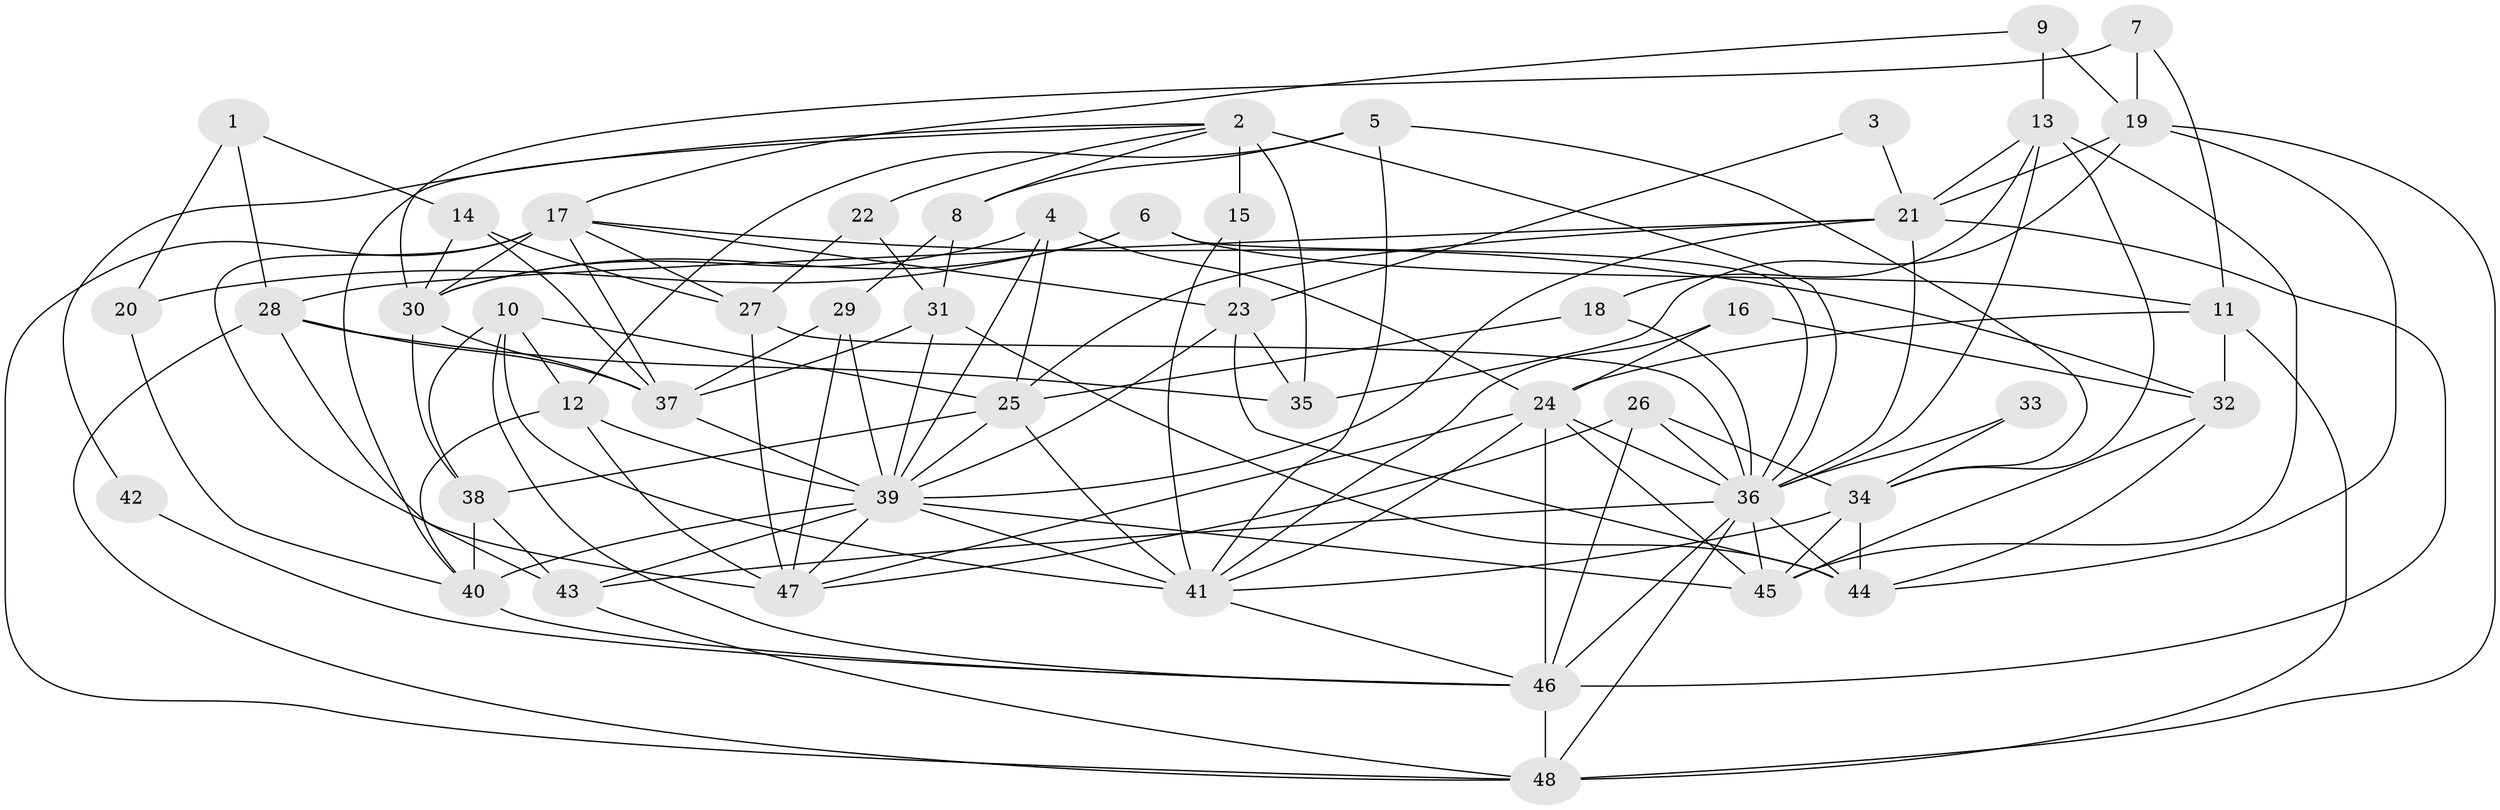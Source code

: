 // original degree distribution, {3: 0.3333333333333333, 5: 0.16666666666666666, 6: 0.11458333333333333, 7: 0.010416666666666666, 4: 0.25, 2: 0.10416666666666667, 10: 0.010416666666666666, 9: 0.010416666666666666}
// Generated by graph-tools (version 1.1) at 2025/26/03/09/25 03:26:16]
// undirected, 48 vertices, 131 edges
graph export_dot {
graph [start="1"]
  node [color=gray90,style=filled];
  1;
  2;
  3;
  4;
  5;
  6;
  7;
  8;
  9;
  10;
  11;
  12;
  13;
  14;
  15;
  16;
  17;
  18;
  19;
  20;
  21;
  22;
  23;
  24;
  25;
  26;
  27;
  28;
  29;
  30;
  31;
  32;
  33;
  34;
  35;
  36;
  37;
  38;
  39;
  40;
  41;
  42;
  43;
  44;
  45;
  46;
  47;
  48;
  1 -- 14 [weight=1.0];
  1 -- 20 [weight=1.0];
  1 -- 28 [weight=1.0];
  2 -- 8 [weight=1.0];
  2 -- 15 [weight=1.0];
  2 -- 22 [weight=1.0];
  2 -- 35 [weight=2.0];
  2 -- 36 [weight=2.0];
  2 -- 40 [weight=1.0];
  2 -- 42 [weight=1.0];
  3 -- 21 [weight=1.0];
  3 -- 23 [weight=1.0];
  4 -- 24 [weight=1.0];
  4 -- 25 [weight=1.0];
  4 -- 30 [weight=1.0];
  4 -- 39 [weight=1.0];
  5 -- 8 [weight=1.0];
  5 -- 12 [weight=1.0];
  5 -- 34 [weight=1.0];
  5 -- 41 [weight=1.0];
  6 -- 11 [weight=1.0];
  6 -- 20 [weight=1.0];
  6 -- 30 [weight=1.0];
  6 -- 36 [weight=1.0];
  7 -- 11 [weight=1.0];
  7 -- 19 [weight=1.0];
  7 -- 30 [weight=1.0];
  8 -- 29 [weight=1.0];
  8 -- 31 [weight=1.0];
  9 -- 13 [weight=2.0];
  9 -- 17 [weight=1.0];
  9 -- 19 [weight=1.0];
  10 -- 12 [weight=1.0];
  10 -- 25 [weight=1.0];
  10 -- 38 [weight=1.0];
  10 -- 41 [weight=1.0];
  10 -- 46 [weight=1.0];
  11 -- 24 [weight=1.0];
  11 -- 32 [weight=1.0];
  11 -- 48 [weight=1.0];
  12 -- 39 [weight=1.0];
  12 -- 40 [weight=1.0];
  12 -- 47 [weight=1.0];
  13 -- 18 [weight=1.0];
  13 -- 21 [weight=1.0];
  13 -- 34 [weight=1.0];
  13 -- 36 [weight=1.0];
  13 -- 45 [weight=1.0];
  14 -- 27 [weight=1.0];
  14 -- 30 [weight=1.0];
  14 -- 37 [weight=1.0];
  15 -- 23 [weight=2.0];
  15 -- 41 [weight=1.0];
  16 -- 24 [weight=1.0];
  16 -- 32 [weight=1.0];
  16 -- 41 [weight=1.0];
  17 -- 23 [weight=1.0];
  17 -- 27 [weight=1.0];
  17 -- 30 [weight=1.0];
  17 -- 32 [weight=1.0];
  17 -- 37 [weight=1.0];
  17 -- 47 [weight=1.0];
  17 -- 48 [weight=1.0];
  18 -- 25 [weight=1.0];
  18 -- 36 [weight=1.0];
  19 -- 21 [weight=1.0];
  19 -- 35 [weight=1.0];
  19 -- 44 [weight=1.0];
  19 -- 48 [weight=1.0];
  20 -- 40 [weight=1.0];
  21 -- 25 [weight=1.0];
  21 -- 28 [weight=1.0];
  21 -- 36 [weight=1.0];
  21 -- 39 [weight=1.0];
  21 -- 46 [weight=1.0];
  22 -- 27 [weight=1.0];
  22 -- 31 [weight=1.0];
  23 -- 35 [weight=1.0];
  23 -- 39 [weight=1.0];
  23 -- 44 [weight=1.0];
  24 -- 36 [weight=1.0];
  24 -- 41 [weight=1.0];
  24 -- 45 [weight=1.0];
  24 -- 46 [weight=1.0];
  24 -- 47 [weight=1.0];
  25 -- 38 [weight=1.0];
  25 -- 39 [weight=1.0];
  25 -- 41 [weight=1.0];
  26 -- 34 [weight=1.0];
  26 -- 36 [weight=1.0];
  26 -- 46 [weight=1.0];
  26 -- 47 [weight=1.0];
  27 -- 36 [weight=1.0];
  27 -- 47 [weight=1.0];
  28 -- 35 [weight=1.0];
  28 -- 37 [weight=1.0];
  28 -- 43 [weight=1.0];
  28 -- 48 [weight=1.0];
  29 -- 37 [weight=2.0];
  29 -- 39 [weight=1.0];
  29 -- 47 [weight=1.0];
  30 -- 37 [weight=1.0];
  30 -- 38 [weight=1.0];
  31 -- 37 [weight=1.0];
  31 -- 39 [weight=1.0];
  31 -- 44 [weight=1.0];
  32 -- 44 [weight=1.0];
  32 -- 45 [weight=1.0];
  33 -- 34 [weight=1.0];
  33 -- 36 [weight=1.0];
  34 -- 41 [weight=1.0];
  34 -- 44 [weight=1.0];
  34 -- 45 [weight=1.0];
  36 -- 43 [weight=2.0];
  36 -- 44 [weight=1.0];
  36 -- 45 [weight=1.0];
  36 -- 46 [weight=3.0];
  36 -- 48 [weight=1.0];
  37 -- 39 [weight=1.0];
  38 -- 40 [weight=2.0];
  38 -- 43 [weight=1.0];
  39 -- 40 [weight=1.0];
  39 -- 41 [weight=1.0];
  39 -- 43 [weight=1.0];
  39 -- 45 [weight=1.0];
  39 -- 47 [weight=1.0];
  40 -- 46 [weight=2.0];
  41 -- 46 [weight=1.0];
  42 -- 46 [weight=1.0];
  43 -- 48 [weight=1.0];
  46 -- 48 [weight=1.0];
}
